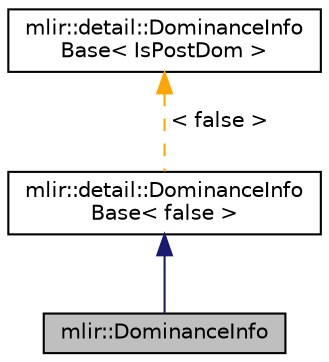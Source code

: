 digraph "mlir::DominanceInfo"
{
  bgcolor="transparent";
  edge [fontname="Helvetica",fontsize="10",labelfontname="Helvetica",labelfontsize="10"];
  node [fontname="Helvetica",fontsize="10",shape=record];
  Node0 [label="mlir::DominanceInfo",height=0.2,width=0.4,color="black", fillcolor="grey75", style="filled", fontcolor="black"];
  Node1 -> Node0 [dir="back",color="midnightblue",fontsize="10",style="solid",fontname="Helvetica"];
  Node1 [label="mlir::detail::DominanceInfo\lBase\< false \>",height=0.2,width=0.4,color="black",URL="$classmlir_1_1detail_1_1DominanceInfoBase.html"];
  Node2 -> Node1 [dir="back",color="orange",fontsize="10",style="dashed",label=" \< false \>" ,fontname="Helvetica"];
  Node2 [label="mlir::detail::DominanceInfo\lBase\< IsPostDom \>",height=0.2,width=0.4,color="black",URL="$classmlir_1_1detail_1_1DominanceInfoBase.html"];
}
